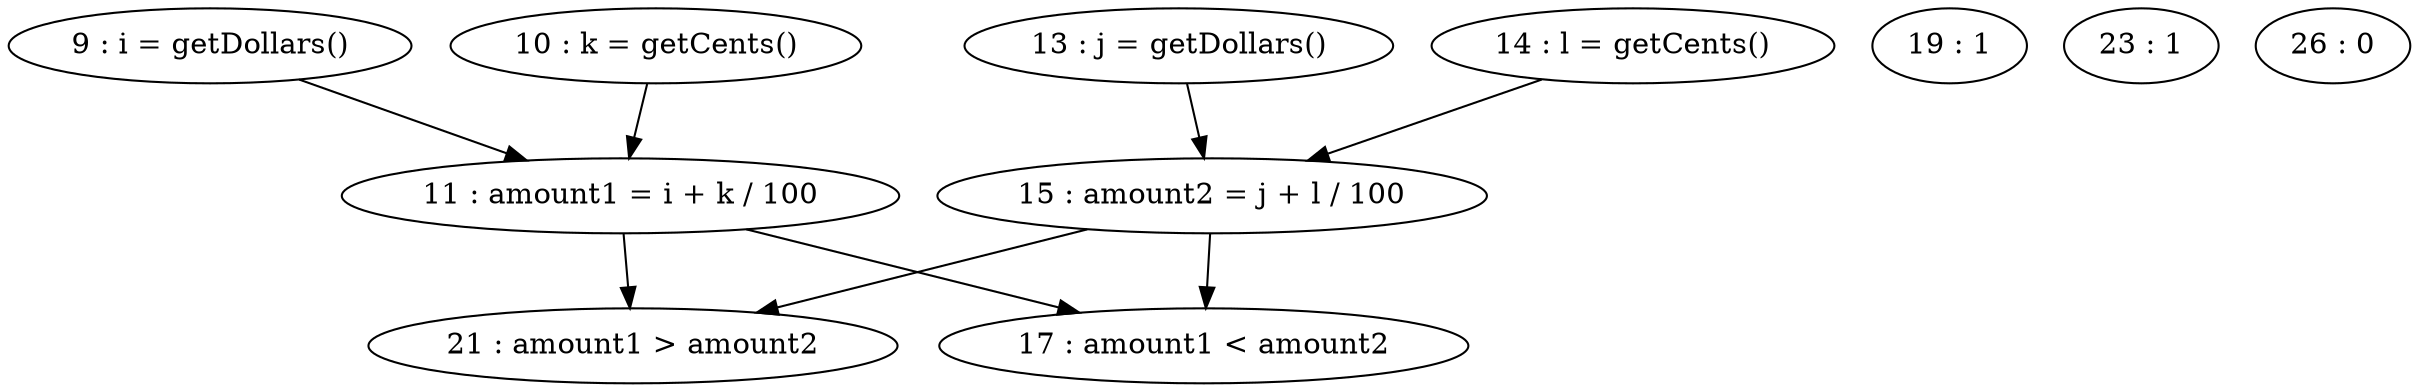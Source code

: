 digraph G {
"9 : i = getDollars()"
"9 : i = getDollars()" -> "11 : amount1 = i + k / 100"
"10 : k = getCents()"
"10 : k = getCents()" -> "11 : amount1 = i + k / 100"
"11 : amount1 = i + k / 100"
"11 : amount1 = i + k / 100" -> "21 : amount1 > amount2"
"11 : amount1 = i + k / 100" -> "17 : amount1 < amount2"
"13 : j = getDollars()"
"13 : j = getDollars()" -> "15 : amount2 = j + l / 100"
"14 : l = getCents()"
"14 : l = getCents()" -> "15 : amount2 = j + l / 100"
"15 : amount2 = j + l / 100"
"15 : amount2 = j + l / 100" -> "21 : amount1 > amount2"
"15 : amount2 = j + l / 100" -> "17 : amount1 < amount2"
"17 : amount1 < amount2"
"19 : 1"
"21 : amount1 > amount2"
"23 : 1"
"26 : 0"
}